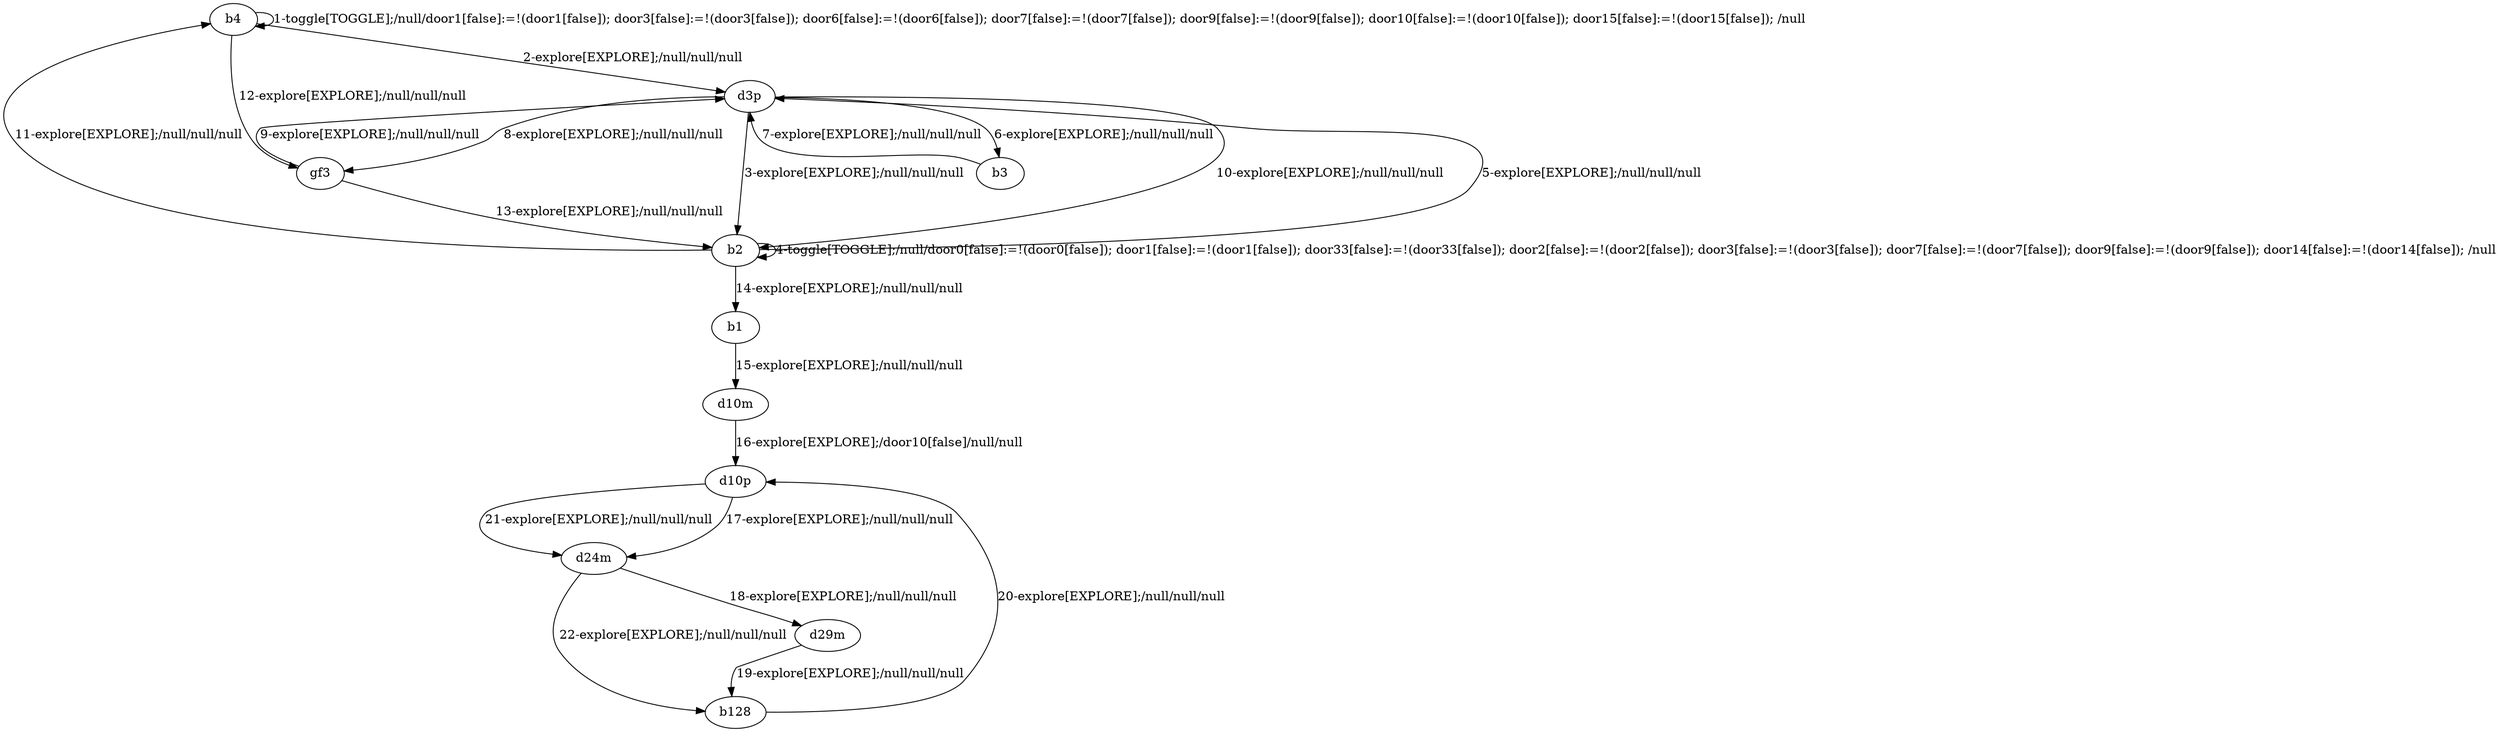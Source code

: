 # Total number of goals covered by this test: 1
# d24m --> b128

digraph g {
"b4" -> "b4" [label = "1-toggle[TOGGLE];/null/door1[false]:=!(door1[false]); door3[false]:=!(door3[false]); door6[false]:=!(door6[false]); door7[false]:=!(door7[false]); door9[false]:=!(door9[false]); door10[false]:=!(door10[false]); door15[false]:=!(door15[false]); /null"];
"b4" -> "d3p" [label = "2-explore[EXPLORE];/null/null/null"];
"d3p" -> "b2" [label = "3-explore[EXPLORE];/null/null/null"];
"b2" -> "b2" [label = "4-toggle[TOGGLE];/null/door0[false]:=!(door0[false]); door1[false]:=!(door1[false]); door33[false]:=!(door33[false]); door2[false]:=!(door2[false]); door3[false]:=!(door3[false]); door7[false]:=!(door7[false]); door9[false]:=!(door9[false]); door14[false]:=!(door14[false]); /null"];
"b2" -> "d3p" [label = "5-explore[EXPLORE];/null/null/null"];
"d3p" -> "b3" [label = "6-explore[EXPLORE];/null/null/null"];
"b3" -> "d3p" [label = "7-explore[EXPLORE];/null/null/null"];
"d3p" -> "gf3" [label = "8-explore[EXPLORE];/null/null/null"];
"gf3" -> "d3p" [label = "9-explore[EXPLORE];/null/null/null"];
"d3p" -> "b2" [label = "10-explore[EXPLORE];/null/null/null"];
"b2" -> "b4" [label = "11-explore[EXPLORE];/null/null/null"];
"b4" -> "gf3" [label = "12-explore[EXPLORE];/null/null/null"];
"gf3" -> "b2" [label = "13-explore[EXPLORE];/null/null/null"];
"b2" -> "b1" [label = "14-explore[EXPLORE];/null/null/null"];
"b1" -> "d10m" [label = "15-explore[EXPLORE];/null/null/null"];
"d10m" -> "d10p" [label = "16-explore[EXPLORE];/door10[false]/null/null"];
"d10p" -> "d24m" [label = "17-explore[EXPLORE];/null/null/null"];
"d24m" -> "d29m" [label = "18-explore[EXPLORE];/null/null/null"];
"d29m" -> "b128" [label = "19-explore[EXPLORE];/null/null/null"];
"b128" -> "d10p" [label = "20-explore[EXPLORE];/null/null/null"];
"d10p" -> "d24m" [label = "21-explore[EXPLORE];/null/null/null"];
"d24m" -> "b128" [label = "22-explore[EXPLORE];/null/null/null"];
}